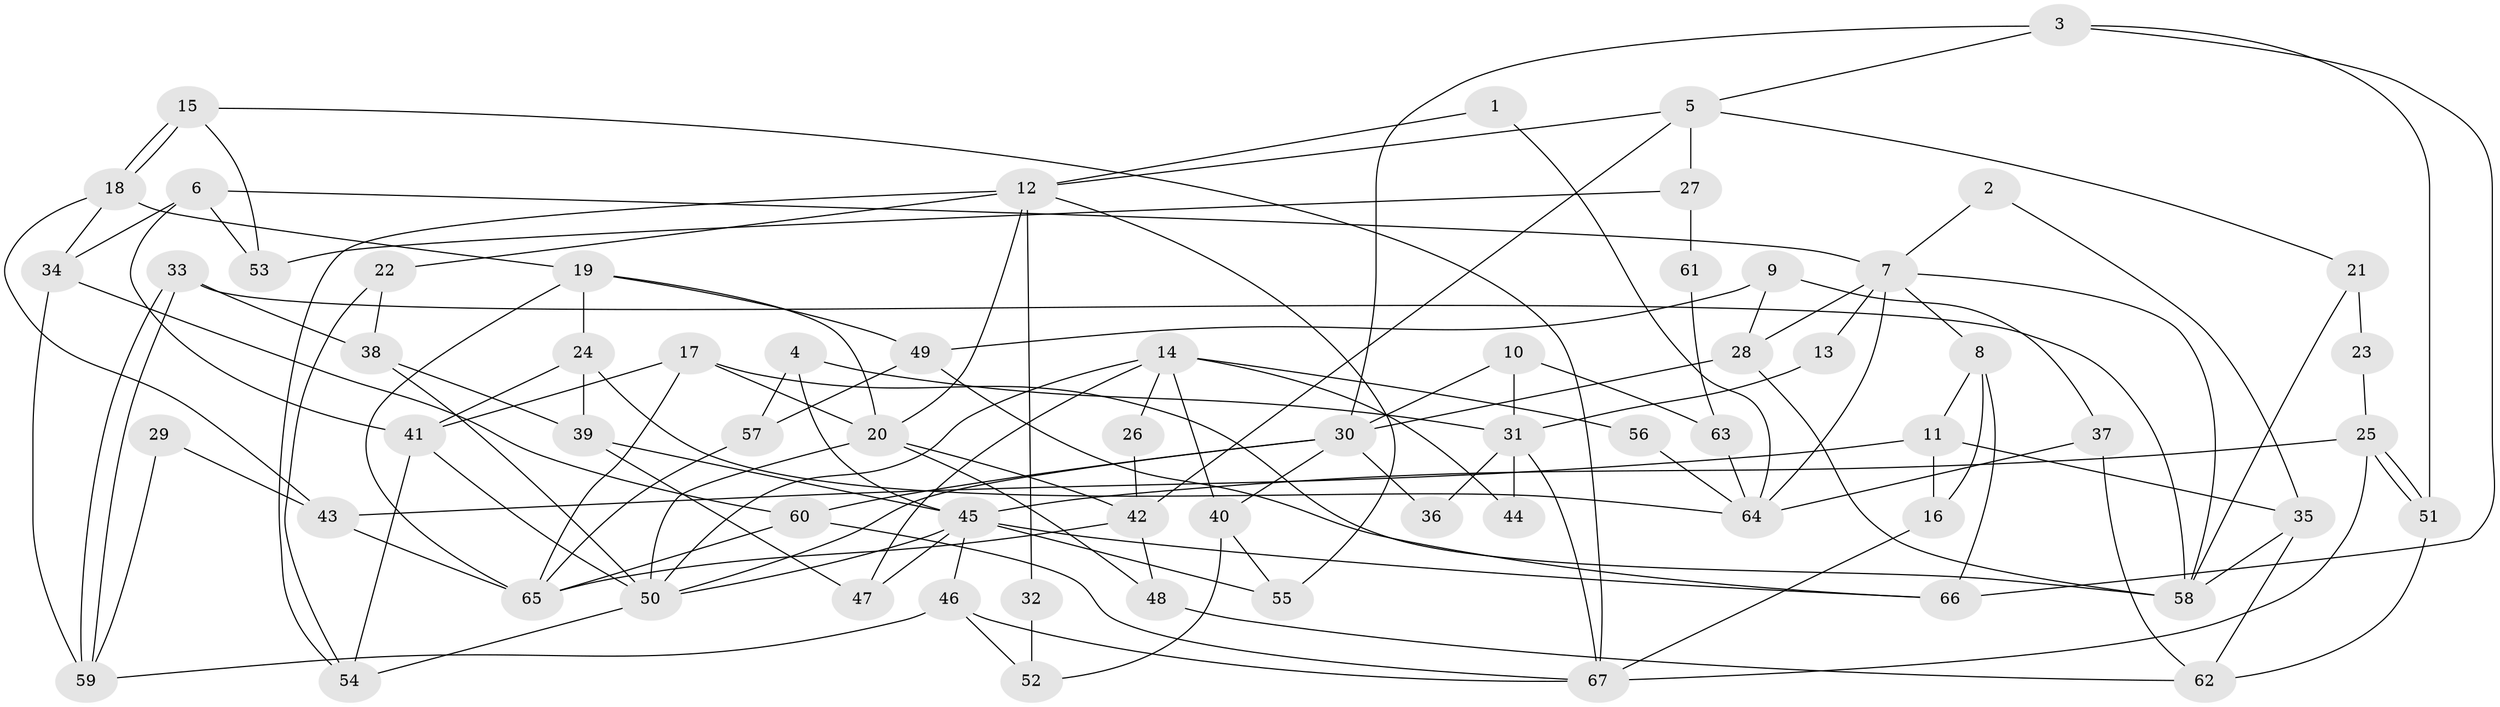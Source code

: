 // coarse degree distribution, {2: 0.1956521739130435, 9: 0.06521739130434782, 3: 0.17391304347826086, 6: 0.13043478260869565, 4: 0.2608695652173913, 7: 0.043478260869565216, 8: 0.021739130434782608, 5: 0.10869565217391304}
// Generated by graph-tools (version 1.1) at 2025/18/03/04/25 18:18:37]
// undirected, 67 vertices, 134 edges
graph export_dot {
graph [start="1"]
  node [color=gray90,style=filled];
  1;
  2;
  3;
  4;
  5;
  6;
  7;
  8;
  9;
  10;
  11;
  12;
  13;
  14;
  15;
  16;
  17;
  18;
  19;
  20;
  21;
  22;
  23;
  24;
  25;
  26;
  27;
  28;
  29;
  30;
  31;
  32;
  33;
  34;
  35;
  36;
  37;
  38;
  39;
  40;
  41;
  42;
  43;
  44;
  45;
  46;
  47;
  48;
  49;
  50;
  51;
  52;
  53;
  54;
  55;
  56;
  57;
  58;
  59;
  60;
  61;
  62;
  63;
  64;
  65;
  66;
  67;
  1 -- 12;
  1 -- 64;
  2 -- 35;
  2 -- 7;
  3 -- 66;
  3 -- 30;
  3 -- 5;
  3 -- 51;
  4 -- 45;
  4 -- 57;
  4 -- 31;
  5 -- 12;
  5 -- 21;
  5 -- 27;
  5 -- 42;
  6 -- 7;
  6 -- 34;
  6 -- 41;
  6 -- 53;
  7 -- 28;
  7 -- 58;
  7 -- 8;
  7 -- 13;
  7 -- 64;
  8 -- 11;
  8 -- 16;
  8 -- 66;
  9 -- 37;
  9 -- 28;
  9 -- 49;
  10 -- 31;
  10 -- 30;
  10 -- 63;
  11 -- 35;
  11 -- 16;
  11 -- 43;
  12 -- 55;
  12 -- 54;
  12 -- 20;
  12 -- 22;
  12 -- 32;
  13 -- 31;
  14 -- 47;
  14 -- 50;
  14 -- 26;
  14 -- 40;
  14 -- 44;
  14 -- 56;
  15 -- 18;
  15 -- 18;
  15 -- 67;
  15 -- 53;
  16 -- 67;
  17 -- 20;
  17 -- 65;
  17 -- 41;
  17 -- 58;
  18 -- 19;
  18 -- 34;
  18 -- 43;
  19 -- 24;
  19 -- 65;
  19 -- 20;
  19 -- 49;
  20 -- 42;
  20 -- 48;
  20 -- 50;
  21 -- 58;
  21 -- 23;
  22 -- 54;
  22 -- 38;
  23 -- 25;
  24 -- 39;
  24 -- 41;
  24 -- 64;
  25 -- 45;
  25 -- 51;
  25 -- 51;
  25 -- 67;
  26 -- 42;
  27 -- 53;
  27 -- 61;
  28 -- 58;
  28 -- 30;
  29 -- 43;
  29 -- 59;
  30 -- 50;
  30 -- 60;
  30 -- 36;
  30 -- 40;
  31 -- 67;
  31 -- 36;
  31 -- 44;
  32 -- 52;
  33 -- 38;
  33 -- 59;
  33 -- 59;
  33 -- 58;
  34 -- 59;
  34 -- 60;
  35 -- 58;
  35 -- 62;
  37 -- 64;
  37 -- 62;
  38 -- 50;
  38 -- 39;
  39 -- 45;
  39 -- 47;
  40 -- 52;
  40 -- 55;
  41 -- 50;
  41 -- 54;
  42 -- 48;
  42 -- 65;
  43 -- 65;
  45 -- 50;
  45 -- 66;
  45 -- 46;
  45 -- 47;
  45 -- 55;
  46 -- 67;
  46 -- 52;
  46 -- 59;
  48 -- 62;
  49 -- 57;
  49 -- 66;
  50 -- 54;
  51 -- 62;
  56 -- 64;
  57 -- 65;
  60 -- 65;
  60 -- 67;
  61 -- 63;
  63 -- 64;
}

